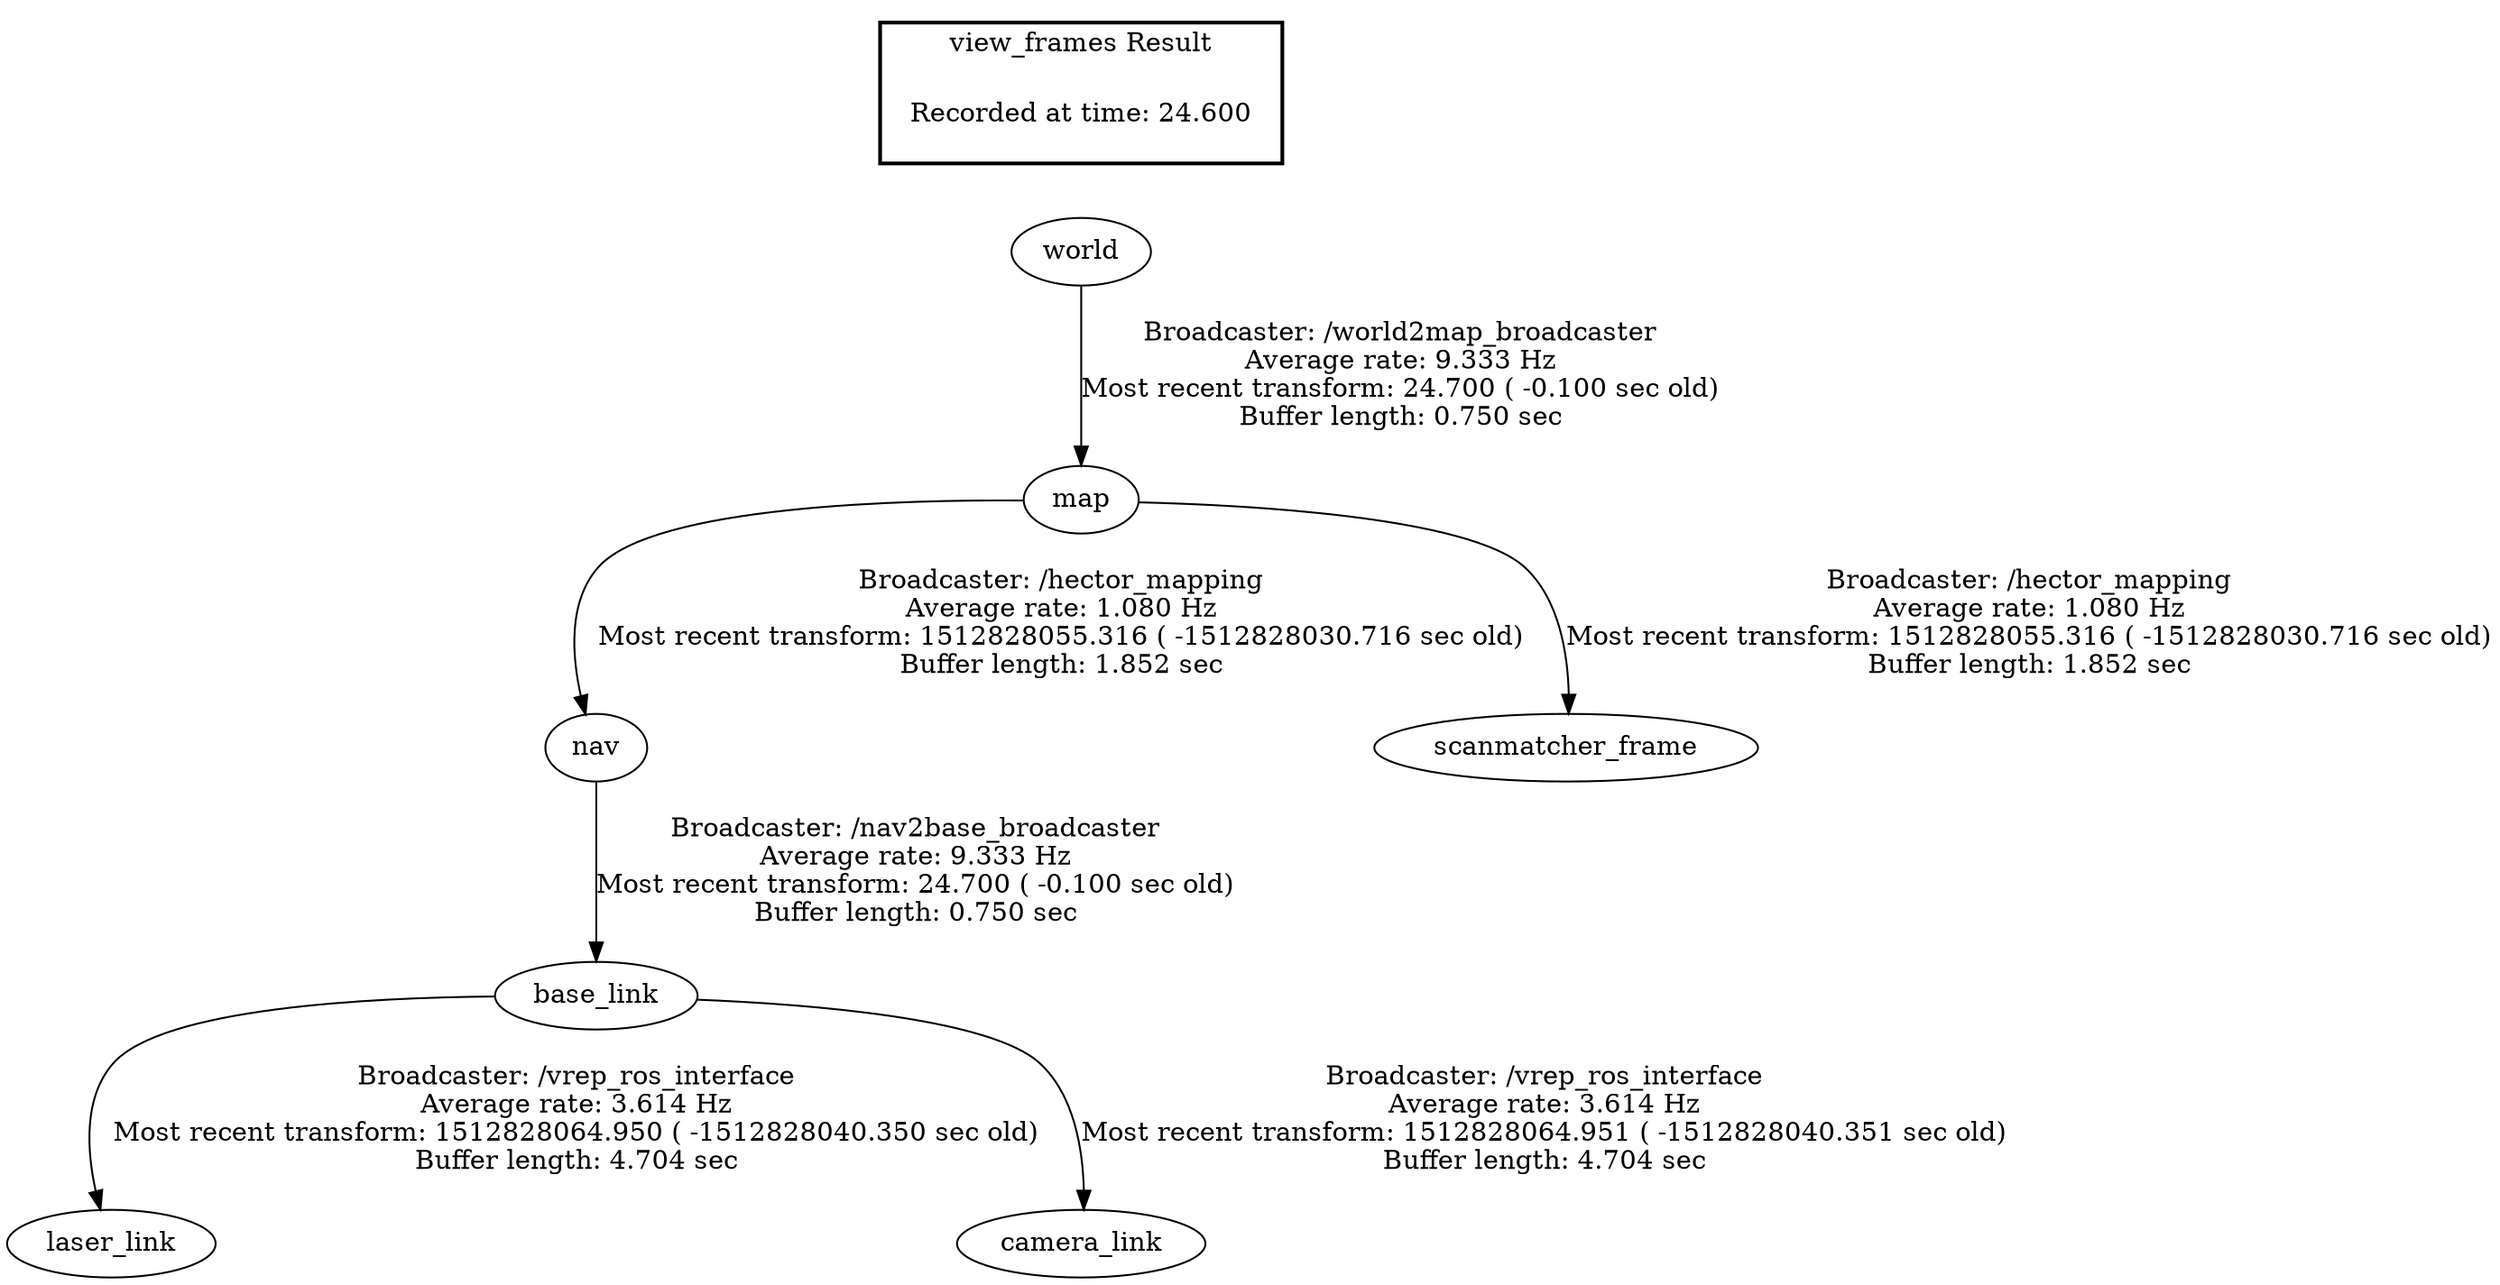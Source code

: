 digraph G {
"base_link" -> "laser_link"[label="Broadcaster: /vrep_ros_interface\nAverage rate: 3.614 Hz\nMost recent transform: 1512828064.950 ( -1512828040.350 sec old)\nBuffer length: 4.704 sec\n"];
"nav" -> "base_link"[label="Broadcaster: /nav2base_broadcaster\nAverage rate: 9.333 Hz\nMost recent transform: 24.700 ( -0.100 sec old)\nBuffer length: 0.750 sec\n"];
"base_link" -> "camera_link"[label="Broadcaster: /vrep_ros_interface\nAverage rate: 3.614 Hz\nMost recent transform: 1512828064.951 ( -1512828040.351 sec old)\nBuffer length: 4.704 sec\n"];
"world" -> "map"[label="Broadcaster: /world2map_broadcaster\nAverage rate: 9.333 Hz\nMost recent transform: 24.700 ( -0.100 sec old)\nBuffer length: 0.750 sec\n"];
"map" -> "nav"[label="Broadcaster: /hector_mapping\nAverage rate: 1.080 Hz\nMost recent transform: 1512828055.316 ( -1512828030.716 sec old)\nBuffer length: 1.852 sec\n"];
"map" -> "scanmatcher_frame"[label="Broadcaster: /hector_mapping\nAverage rate: 1.080 Hz\nMost recent transform: 1512828055.316 ( -1512828030.716 sec old)\nBuffer length: 1.852 sec\n"];
edge [style=invis];
 subgraph cluster_legend { style=bold; color=black; label ="view_frames Result";
"Recorded at time: 24.600"[ shape=plaintext ] ;
 }->"world";
}